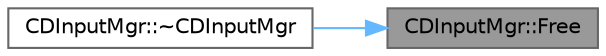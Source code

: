 digraph "CDInputMgr::Free"
{
 // LATEX_PDF_SIZE
  bgcolor="transparent";
  edge [fontname=Helvetica,fontsize=10,labelfontname=Helvetica,labelfontsize=10];
  node [fontname=Helvetica,fontsize=10,shape=box,height=0.2,width=0.4];
  rankdir="RL";
  Node1 [id="Node000001",label="CDInputMgr::Free",height=0.2,width=0.4,color="gray40", fillcolor="grey60", style="filled", fontcolor="black",tooltip=" "];
  Node1 -> Node2 [id="edge1_Node000001_Node000002",dir="back",color="steelblue1",style="solid",tooltip=" "];
  Node2 [id="Node000002",label="CDInputMgr::~CDInputMgr",height=0.2,width=0.4,color="grey40", fillcolor="white", style="filled",URL="$class_c_d_input_mgr.html#acb61669e00298c4437b36159a3db668d",tooltip=" "];
}
